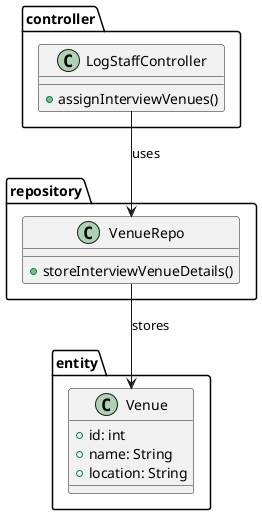 ; filepath: /home/slightlywind/Repositories/Legacy/SWD392/class_diagrams/assign_interview_venues.puml
@startuml
package controller {
    class LogStaffController {
        +assignInterviewVenues()
    }
}

package repository {
    class VenueRepo {
        +storeInterviewVenueDetails()
    }
}

package entity {
    class Venue {
        +id: int
        +name: String
        +location: String
    }
}

LogStaffController --> VenueRepo : uses
VenueRepo --> Venue : stores
@enduml